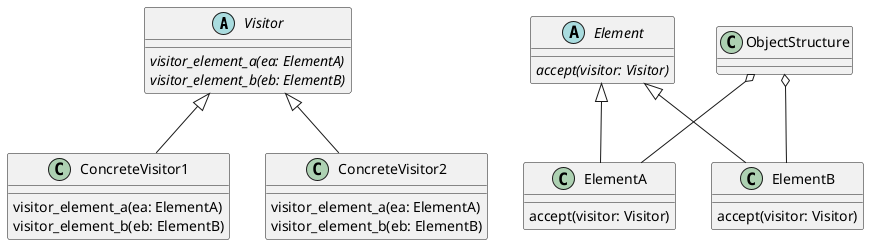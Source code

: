 @startuml

abstract class Visitor {
    {abstract} visitor_element_a(ea: ElementA)
    {abstract} visitor_element_b(eb: ElementB)
}

class ConcreteVisitor1 {
    visitor_element_a(ea: ElementA)
    visitor_element_b(eb: ElementB)
}

class ConcreteVisitor2 {
    visitor_element_a(ea: ElementA)
    visitor_element_b(eb: ElementB)
}

Visitor <|-- ConcreteVisitor1
Visitor <|-- ConcreteVisitor2

abstract class Element {
    {abstract} accept(visitor: Visitor)
}

class ElementA {
    accept(visitor: Visitor)
}

class ElementB {
    accept(visitor: Visitor)
}

Element <|-- ElementA
Element <|-- ElementB

class ObjectStructure

ObjectStructure o-- ElementA
ObjectStructure o-- ElementB


@enduml